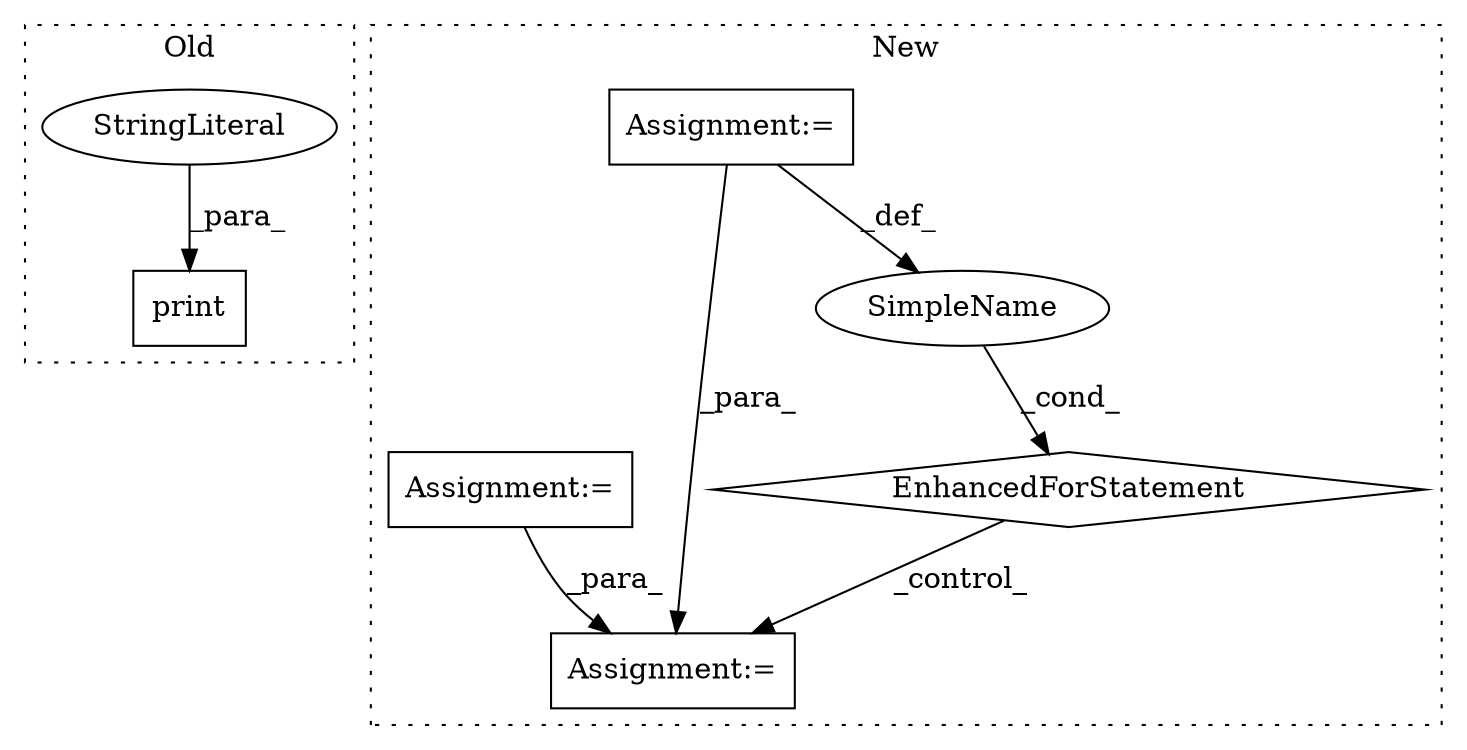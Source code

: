digraph G {
subgraph cluster0 {
1 [label="print" a="32" s="12985,13004" l="6,1" shape="box"];
4 [label="StringLiteral" a="45" s="12991" l="13" shape="ellipse"];
label = "Old";
style="dotted";
}
subgraph cluster1 {
2 [label="EnhancedForStatement" a="70" s="12784,12886" l="53,2" shape="diamond"];
3 [label="Assignment:=" a="7" s="12784,12886" l="53,2" shape="box"];
5 [label="Assignment:=" a="7" s="13043" l="2" shape="box"];
6 [label="SimpleName" a="42" s="12858" l="14" shape="ellipse"];
7 [label="Assignment:=" a="7" s="12774" l="1" shape="box"];
label = "New";
style="dotted";
}
2 -> 5 [label="_control_"];
3 -> 5 [label="_para_"];
3 -> 6 [label="_def_"];
4 -> 1 [label="_para_"];
6 -> 2 [label="_cond_"];
7 -> 5 [label="_para_"];
}